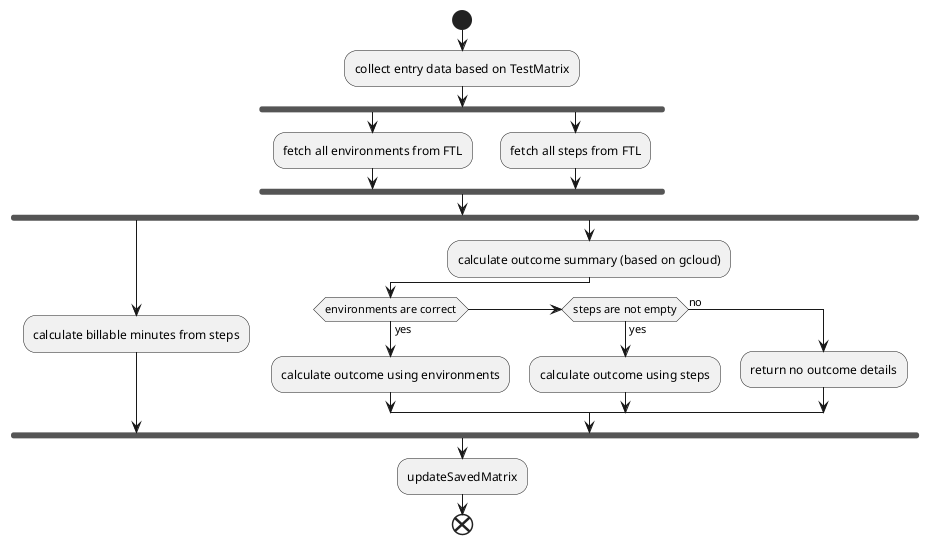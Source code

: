 @startuml
start
:collect entry data based on TestMatrix;
fork
    :fetch all environments from FTL;
fork again
    :fetch all steps from FTL;
end fork
fork
    :calculate billable minutes from steps;
fork again
    :calculate outcome summary (based on gcloud);
    if (environments are correct) then (yes)
        :calculate outcome using environments;
    elseif (steps are not empty) then (yes)
        :calculate outcome using steps;
    else (no)
        :return no outcome details;
    endif
end fork
:updateSavedMatrix;
end
@enduml
